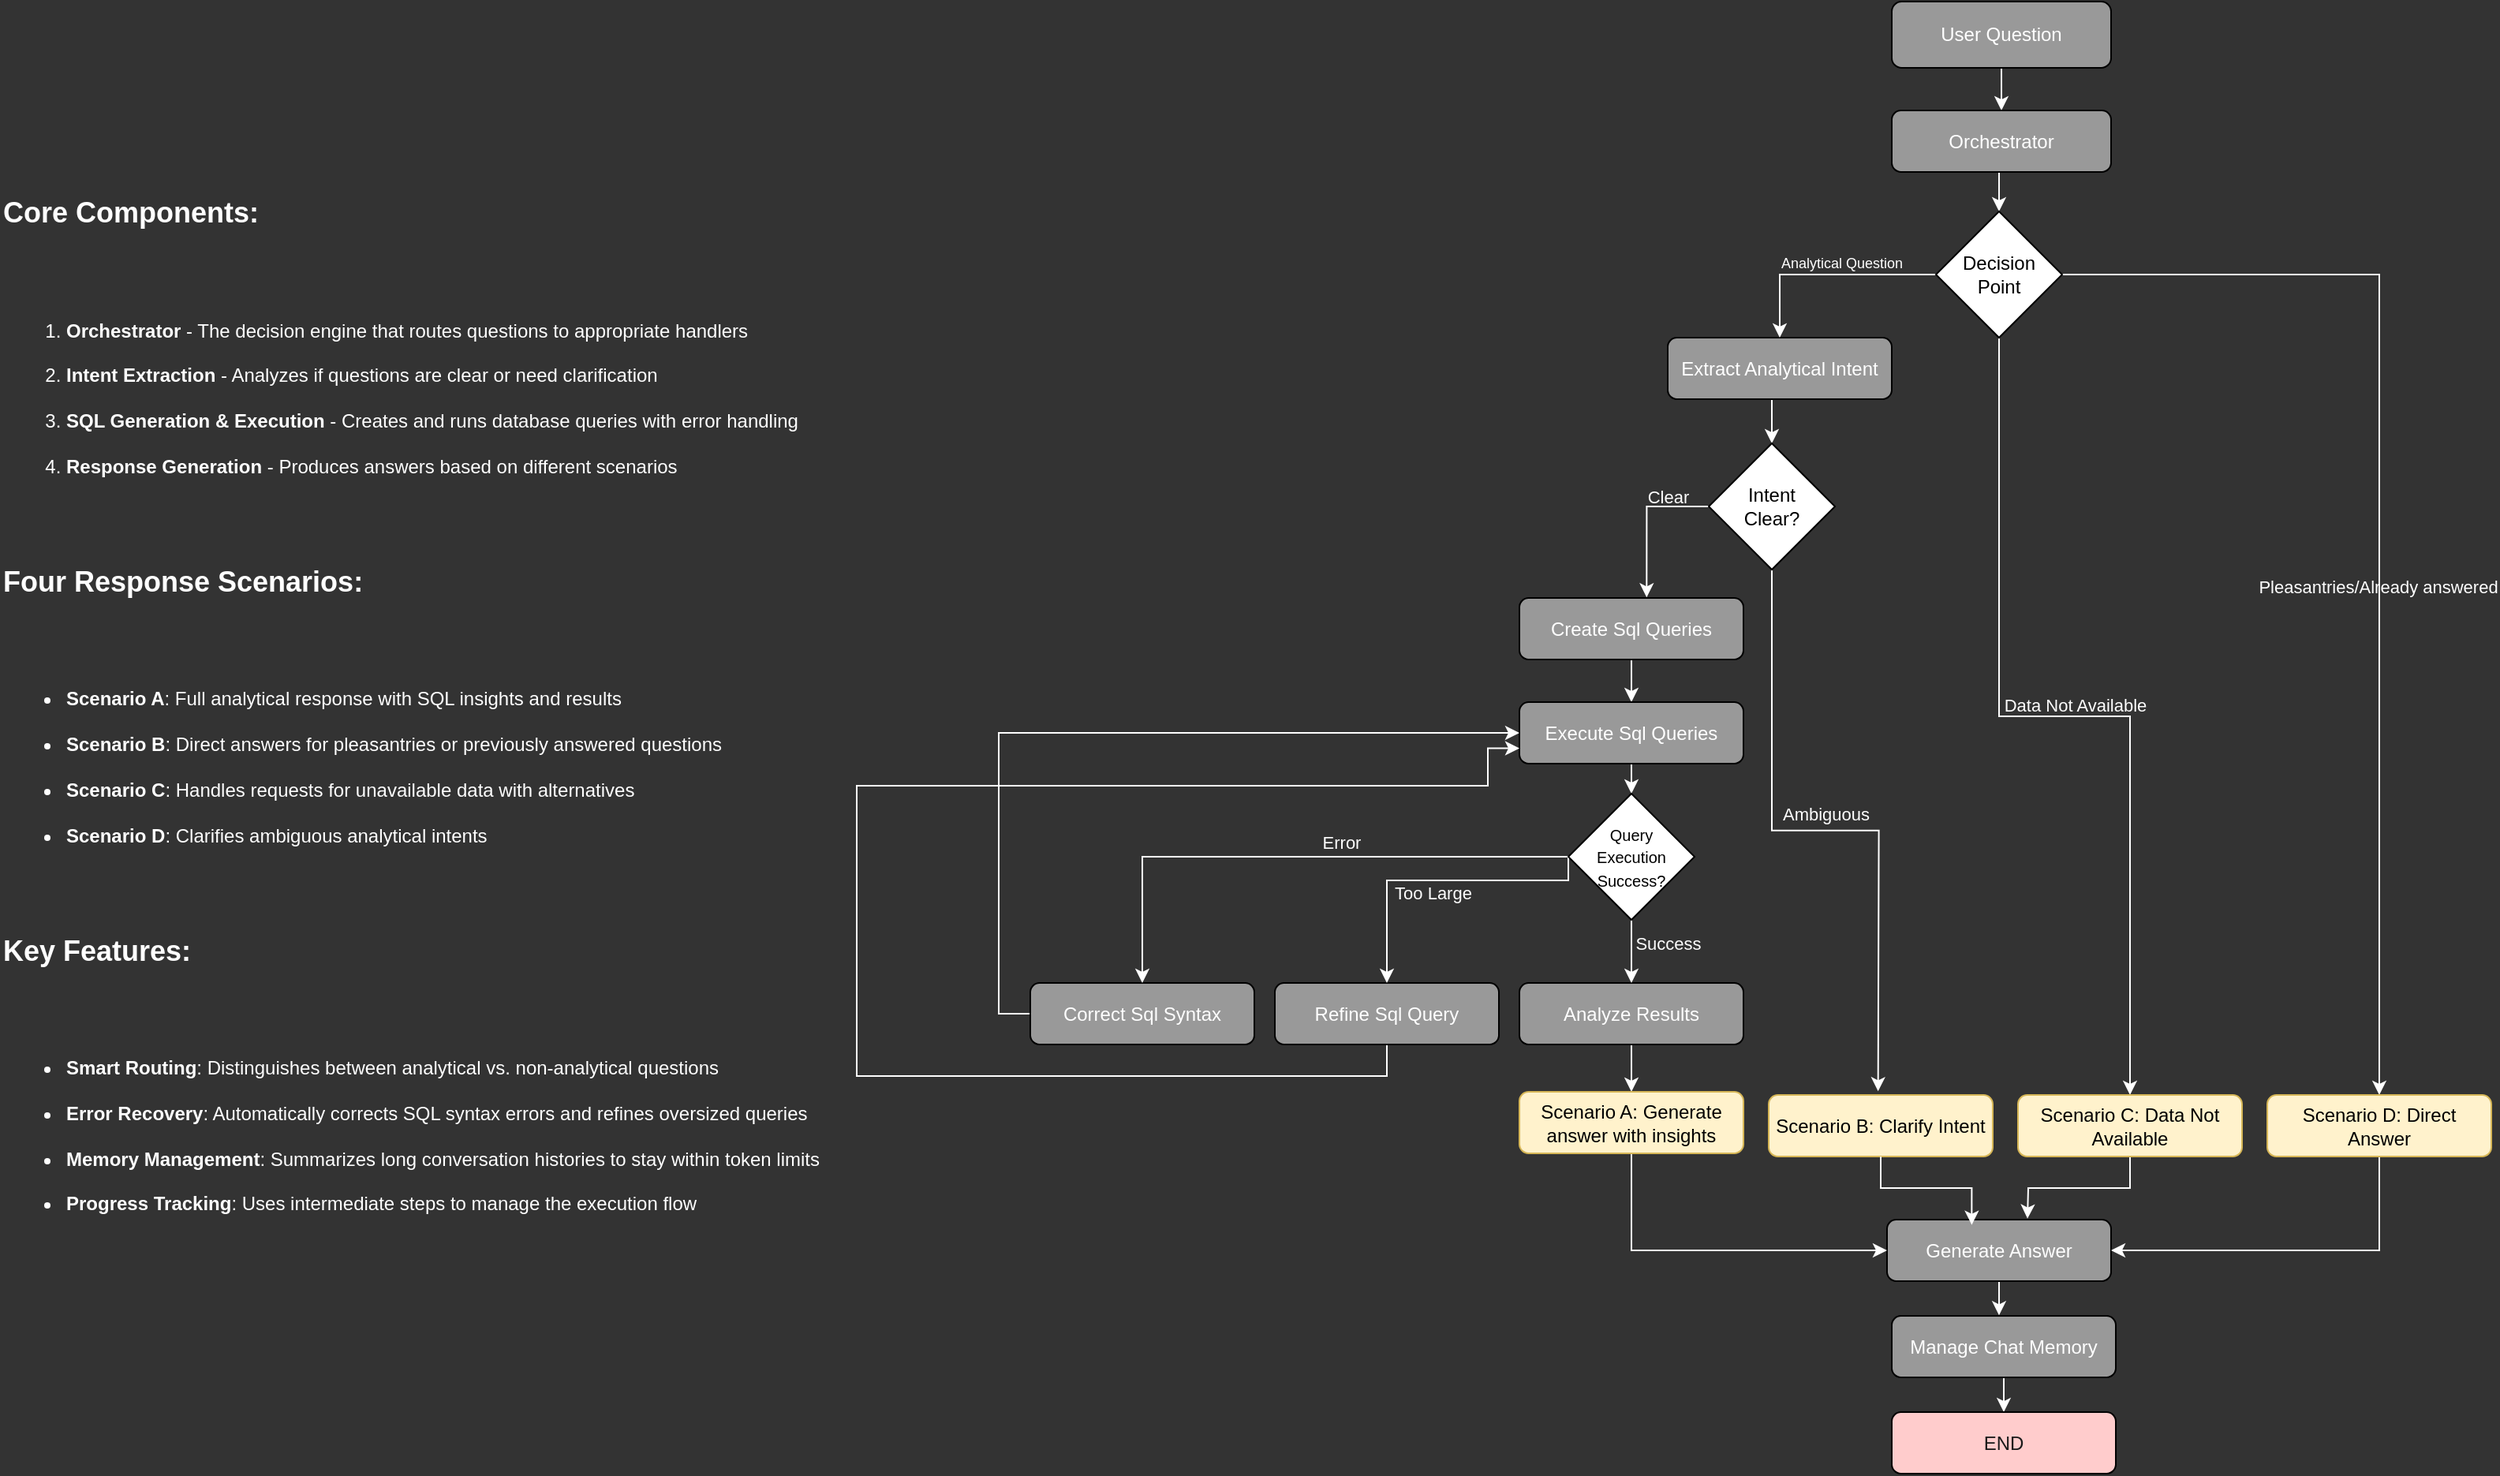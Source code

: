 <mxfile version="27.2.0">
  <diagram name="Page-1" id="PoK5Ohl82_OTe6TjwJMU">
    <mxGraphModel grid="0" page="1" gridSize="10" guides="1" tooltips="1" connect="1" arrows="1" fold="1" pageScale="1" pageWidth="850" pageHeight="1100" background="#333333" math="0" shadow="0">
      <root>
        <mxCell id="0" />
        <mxCell id="1" parent="0" />
        <mxCell id="GpqMO6I22LO64prLC7ko-1" style="edgeStyle=orthogonalEdgeStyle;rounded=0;orthogonalLoop=1;jettySize=auto;html=1;exitX=0.5;exitY=1;exitDx=0;exitDy=0;entryX=0.5;entryY=0;entryDx=0;entryDy=0;fontColor=#FFFFFF;strokeColor=#FFFFFF;" edge="1" parent="1" source="TapobgN4DE6I1lpDJsEz-1" target="TapobgN4DE6I1lpDJsEz-2">
          <mxGeometry relative="1" as="geometry" />
        </mxCell>
        <mxCell id="TapobgN4DE6I1lpDJsEz-1" value="User Question" style="rounded=1;whiteSpace=wrap;html=1;fillColor=#999999;fontColor=#FFFFFF;" vertex="1" parent="1">
          <mxGeometry x="387" y="36" width="139" height="42" as="geometry" />
        </mxCell>
        <mxCell id="GpqMO6I22LO64prLC7ko-2" style="edgeStyle=orthogonalEdgeStyle;rounded=0;orthogonalLoop=1;jettySize=auto;html=1;exitX=0.5;exitY=1;exitDx=0;exitDy=0;entryX=0.5;entryY=0;entryDx=0;entryDy=0;strokeColor=#FFFFFF;" edge="1" parent="1" source="TapobgN4DE6I1lpDJsEz-2" target="TapobgN4DE6I1lpDJsEz-12">
          <mxGeometry relative="1" as="geometry" />
        </mxCell>
        <mxCell id="TapobgN4DE6I1lpDJsEz-2" value="Orchestrator" style="rounded=1;whiteSpace=wrap;html=1;fillColor=#999999;fontColor=#FFFFFF;" vertex="1" parent="1">
          <mxGeometry x="387" y="105" width="139" height="39" as="geometry" />
        </mxCell>
        <mxCell id="GpqMO6I22LO64prLC7ko-4" style="edgeStyle=orthogonalEdgeStyle;rounded=0;orthogonalLoop=1;jettySize=auto;html=1;exitX=0.5;exitY=1;exitDx=0;exitDy=0;entryX=0.5;entryY=0;entryDx=0;entryDy=0;strokeColor=#FFFFFF;" edge="1" parent="1" source="TapobgN4DE6I1lpDJsEz-3" target="TapobgN4DE6I1lpDJsEz-13">
          <mxGeometry relative="1" as="geometry" />
        </mxCell>
        <mxCell id="TapobgN4DE6I1lpDJsEz-3" value="Extract Analytical Intent" style="rounded=1;whiteSpace=wrap;html=1;fillColor=#999999;fontColor=#FFFFFF;" vertex="1" parent="1">
          <mxGeometry x="245" y="249" width="142" height="39" as="geometry" />
        </mxCell>
        <mxCell id="GpqMO6I22LO64prLC7ko-6" style="edgeStyle=orthogonalEdgeStyle;rounded=0;orthogonalLoop=1;jettySize=auto;html=1;exitX=0.5;exitY=1;exitDx=0;exitDy=0;strokeColor=#FFFFFF;entryX=0.5;entryY=0;entryDx=0;entryDy=0;" edge="1" parent="1" source="TapobgN4DE6I1lpDJsEz-4" target="TapobgN4DE6I1lpDJsEz-5">
          <mxGeometry relative="1" as="geometry">
            <mxPoint x="222" y="468.667" as="targetPoint" />
          </mxGeometry>
        </mxCell>
        <mxCell id="TapobgN4DE6I1lpDJsEz-4" value="Create Sql Queries" style="rounded=1;whiteSpace=wrap;html=1;fillColor=#999999;fontColor=#FFFFFF;" vertex="1" parent="1">
          <mxGeometry x="151" y="414" width="142" height="39" as="geometry" />
        </mxCell>
        <mxCell id="GpqMO6I22LO64prLC7ko-10" style="edgeStyle=orthogonalEdgeStyle;rounded=0;orthogonalLoop=1;jettySize=auto;html=1;exitX=0.5;exitY=1;exitDx=0;exitDy=0;entryX=0.5;entryY=0;entryDx=0;entryDy=0;strokeColor=#FFFFFF;" edge="1" parent="1" source="TapobgN4DE6I1lpDJsEz-5" target="TapobgN4DE6I1lpDJsEz-14">
          <mxGeometry relative="1" as="geometry" />
        </mxCell>
        <mxCell id="TapobgN4DE6I1lpDJsEz-5" value="Execute Sql Queries" style="rounded=1;whiteSpace=wrap;html=1;fillColor=#999999;fontColor=#FFFFFF;" vertex="1" parent="1">
          <mxGeometry x="151" y="480" width="142" height="39" as="geometry" />
        </mxCell>
        <mxCell id="GpqMO6I22LO64prLC7ko-8" style="edgeStyle=orthogonalEdgeStyle;rounded=0;orthogonalLoop=1;jettySize=auto;html=1;exitX=0.5;exitY=1;exitDx=0;exitDy=0;entryX=0.5;entryY=0;entryDx=0;entryDy=0;strokeColor=#FFFFFF;" edge="1" parent="1" source="TapobgN4DE6I1lpDJsEz-6" target="TapobgN4DE6I1lpDJsEz-15">
          <mxGeometry relative="1" as="geometry" />
        </mxCell>
        <mxCell id="TapobgN4DE6I1lpDJsEz-6" value="Analyze Results" style="rounded=1;whiteSpace=wrap;html=1;fillColor=#999999;fontColor=#FFFFFF;" vertex="1" parent="1">
          <mxGeometry x="151" y="658" width="142" height="39" as="geometry" />
        </mxCell>
        <mxCell id="GpqMO6I22LO64prLC7ko-13" style="edgeStyle=orthogonalEdgeStyle;rounded=0;orthogonalLoop=1;jettySize=auto;html=1;exitX=0.5;exitY=1;exitDx=0;exitDy=0;entryX=0;entryY=0.75;entryDx=0;entryDy=0;strokeColor=#FFFFFF;" edge="1" parent="1" source="TapobgN4DE6I1lpDJsEz-7" target="TapobgN4DE6I1lpDJsEz-5">
          <mxGeometry relative="1" as="geometry">
            <Array as="points">
              <mxPoint x="67" y="717" />
              <mxPoint x="-269" y="717" />
              <mxPoint x="-269" y="533" />
              <mxPoint x="131" y="533" />
              <mxPoint x="131" y="509" />
            </Array>
          </mxGeometry>
        </mxCell>
        <mxCell id="TapobgN4DE6I1lpDJsEz-7" value="Refine Sql Query" style="rounded=1;whiteSpace=wrap;html=1;fillColor=#999999;fontColor=#FFFFFF;" vertex="1" parent="1">
          <mxGeometry x="-4" y="658" width="142" height="39" as="geometry" />
        </mxCell>
        <mxCell id="GpqMO6I22LO64prLC7ko-12" style="edgeStyle=orthogonalEdgeStyle;rounded=0;orthogonalLoop=1;jettySize=auto;html=1;exitX=0;exitY=0.5;exitDx=0;exitDy=0;entryX=0;entryY=0.5;entryDx=0;entryDy=0;strokeColor=#FFFFFF;" edge="1" parent="1" source="TapobgN4DE6I1lpDJsEz-8" target="TapobgN4DE6I1lpDJsEz-5">
          <mxGeometry relative="1" as="geometry" />
        </mxCell>
        <mxCell id="TapobgN4DE6I1lpDJsEz-8" value="Correct Sql Syntax" style="rounded=1;whiteSpace=wrap;html=1;fillColor=#999999;fontColor=#FFFFFF;" vertex="1" parent="1">
          <mxGeometry x="-159" y="658" width="142" height="39" as="geometry" />
        </mxCell>
        <mxCell id="GpqMO6I22LO64prLC7ko-23" style="edgeStyle=orthogonalEdgeStyle;rounded=0;orthogonalLoop=1;jettySize=auto;html=1;exitX=0.5;exitY=1;exitDx=0;exitDy=0;strokeColor=#FFFFFF;" edge="1" parent="1" source="TapobgN4DE6I1lpDJsEz-9">
          <mxGeometry relative="1" as="geometry">
            <mxPoint x="455" y="868.667" as="targetPoint" />
          </mxGeometry>
        </mxCell>
        <mxCell id="TapobgN4DE6I1lpDJsEz-9" value="Generate Answer" style="rounded=1;whiteSpace=wrap;html=1;fillColor=#999999;fontColor=#FFFFFF;" vertex="1" parent="1">
          <mxGeometry x="384" y="808" width="142" height="39" as="geometry" />
        </mxCell>
        <mxCell id="GpqMO6I22LO64prLC7ko-24" style="edgeStyle=orthogonalEdgeStyle;rounded=0;orthogonalLoop=1;jettySize=auto;html=1;exitX=0.5;exitY=1;exitDx=0;exitDy=0;entryX=0.5;entryY=0;entryDx=0;entryDy=0;strokeColor=#FFFFFF;" edge="1" parent="1" source="TapobgN4DE6I1lpDJsEz-10" target="TapobgN4DE6I1lpDJsEz-11">
          <mxGeometry relative="1" as="geometry" />
        </mxCell>
        <mxCell id="TapobgN4DE6I1lpDJsEz-10" value="Manage Chat Memory" style="rounded=1;whiteSpace=wrap;html=1;fillColor=#999999;fontColor=#FFFFFF;" vertex="1" parent="1">
          <mxGeometry x="387" y="869" width="142" height="39" as="geometry" />
        </mxCell>
        <mxCell id="TapobgN4DE6I1lpDJsEz-11" value="END" style="rounded=1;whiteSpace=wrap;html=1;fillColor=#FFCCCC;fontColor=#1A1A1A;" vertex="1" parent="1">
          <mxGeometry x="387" y="930" width="142" height="39" as="geometry" />
        </mxCell>
        <mxCell id="GpqMO6I22LO64prLC7ko-3" style="edgeStyle=orthogonalEdgeStyle;rounded=0;orthogonalLoop=1;jettySize=auto;html=1;exitX=0;exitY=0.5;exitDx=0;exitDy=0;entryX=0.5;entryY=0;entryDx=0;entryDy=0;strokeColor=#FFFFFF;" edge="1" parent="1" source="TapobgN4DE6I1lpDJsEz-12" target="TapobgN4DE6I1lpDJsEz-3">
          <mxGeometry relative="1" as="geometry" />
        </mxCell>
        <mxCell id="GpqMO6I22LO64prLC7ko-25" value="Analytical Question" style="edgeLabel;html=1;align=center;verticalAlign=middle;resizable=0;points=[];fontSize=9;labelBackgroundColor=none;fontColor=#FFFFFF;" connectable="0" vertex="1" parent="GpqMO6I22LO64prLC7ko-3">
          <mxGeometry x="-0.079" y="1" relative="1" as="geometry">
            <mxPoint x="4" y="-8" as="offset" />
          </mxGeometry>
        </mxCell>
        <mxCell id="GpqMO6I22LO64prLC7ko-16" style="edgeStyle=orthogonalEdgeStyle;rounded=0;orthogonalLoop=1;jettySize=auto;html=1;exitX=0.5;exitY=1;exitDx=0;exitDy=0;entryX=0.5;entryY=0;entryDx=0;entryDy=0;strokeColor=#FFFFFF;" edge="1" parent="1" source="TapobgN4DE6I1lpDJsEz-12" target="TapobgN4DE6I1lpDJsEz-17">
          <mxGeometry relative="1" as="geometry" />
        </mxCell>
        <mxCell id="GpqMO6I22LO64prLC7ko-26" value="Data Not Available" style="edgeLabel;html=1;align=center;verticalAlign=middle;resizable=0;points=[];labelBackgroundColor=none;fontColor=#FFFFFF;" connectable="0" vertex="1" parent="GpqMO6I22LO64prLC7ko-16">
          <mxGeometry x="-0.002" y="3" relative="1" as="geometry">
            <mxPoint x="7" y="-4" as="offset" />
          </mxGeometry>
        </mxCell>
        <mxCell id="GpqMO6I22LO64prLC7ko-17" style="edgeStyle=orthogonalEdgeStyle;rounded=0;orthogonalLoop=1;jettySize=auto;html=1;exitX=1;exitY=0.5;exitDx=0;exitDy=0;strokeColor=#FFFFFF;labelBackgroundColor=none;" edge="1" parent="1" source="TapobgN4DE6I1lpDJsEz-12" target="TapobgN4DE6I1lpDJsEz-18">
          <mxGeometry relative="1" as="geometry" />
        </mxCell>
        <mxCell id="GpqMO6I22LO64prLC7ko-27" value="Pleasantries/Already answered" style="edgeLabel;html=1;align=center;verticalAlign=middle;resizable=0;points=[];labelBackgroundColor=none;fontColor=#FFFFFF;" connectable="0" vertex="1" parent="GpqMO6I22LO64prLC7ko-17">
          <mxGeometry x="0.107" y="-1" relative="1" as="geometry">
            <mxPoint as="offset" />
          </mxGeometry>
        </mxCell>
        <mxCell id="TapobgN4DE6I1lpDJsEz-12" value="Decision &lt;br&gt;Point" style="rhombus;whiteSpace=wrap;html=1;" vertex="1" parent="1">
          <mxGeometry x="415" y="169" width="80" height="80" as="geometry" />
        </mxCell>
        <mxCell id="GpqMO6I22LO64prLC7ko-5" style="edgeStyle=orthogonalEdgeStyle;rounded=0;orthogonalLoop=1;jettySize=auto;html=1;exitX=0;exitY=0.5;exitDx=0;exitDy=0;strokeColor=#FFFFFF;entryX=0.568;entryY=-0.009;entryDx=0;entryDy=0;entryPerimeter=0;" edge="1" parent="1" source="TapobgN4DE6I1lpDJsEz-13" target="TapobgN4DE6I1lpDJsEz-4">
          <mxGeometry relative="1" as="geometry">
            <mxPoint x="222.333" y="421.333" as="targetPoint" />
          </mxGeometry>
        </mxCell>
        <mxCell id="GpqMO6I22LO64prLC7ko-29" value="Clear" style="edgeLabel;html=1;align=center;verticalAlign=middle;resizable=0;points=[];labelBackgroundColor=none;fontColor=#FFFFFF;" connectable="0" vertex="1" parent="GpqMO6I22LO64prLC7ko-5">
          <mxGeometry x="0.265" y="2" relative="1" as="geometry">
            <mxPoint x="11" y="-28" as="offset" />
          </mxGeometry>
        </mxCell>
        <mxCell id="GpqMO6I22LO64prLC7ko-15" style="edgeStyle=orthogonalEdgeStyle;rounded=0;orthogonalLoop=1;jettySize=auto;html=1;exitX=0.5;exitY=1;exitDx=0;exitDy=0;strokeColor=#FFFFFF;" edge="1" parent="1" source="TapobgN4DE6I1lpDJsEz-13">
          <mxGeometry relative="1" as="geometry">
            <mxPoint x="378.333" y="726.667" as="targetPoint" />
          </mxGeometry>
        </mxCell>
        <mxCell id="GpqMO6I22LO64prLC7ko-28" value="Ambiguous" style="edgeLabel;html=1;align=center;verticalAlign=middle;resizable=0;points=[];labelBackgroundColor=none;fontColor=#FFFFFF;" connectable="0" vertex="1" parent="GpqMO6I22LO64prLC7ko-15">
          <mxGeometry x="-0.064" y="-5" relative="1" as="geometry">
            <mxPoint x="13" y="-16" as="offset" />
          </mxGeometry>
        </mxCell>
        <mxCell id="TapobgN4DE6I1lpDJsEz-13" value="Intent &lt;br&gt;Clear?" style="rhombus;whiteSpace=wrap;html=1;" vertex="1" parent="1">
          <mxGeometry x="271" y="316" width="80" height="80" as="geometry" />
        </mxCell>
        <mxCell id="GpqMO6I22LO64prLC7ko-7" style="edgeStyle=orthogonalEdgeStyle;rounded=0;orthogonalLoop=1;jettySize=auto;html=1;exitX=0.5;exitY=1;exitDx=0;exitDy=0;entryX=0.5;entryY=0;entryDx=0;entryDy=0;strokeColor=#FFFFFF;" edge="1" parent="1" source="TapobgN4DE6I1lpDJsEz-14" target="TapobgN4DE6I1lpDJsEz-6">
          <mxGeometry relative="1" as="geometry" />
        </mxCell>
        <mxCell id="GpqMO6I22LO64prLC7ko-32" value="Success" style="edgeLabel;html=1;align=center;verticalAlign=middle;resizable=0;points=[];labelBackgroundColor=none;fontColor=#FFFFFF;" connectable="0" vertex="1" parent="GpqMO6I22LO64prLC7ko-7">
          <mxGeometry x="-0.1" y="2" relative="1" as="geometry">
            <mxPoint x="21" y="-3" as="offset" />
          </mxGeometry>
        </mxCell>
        <mxCell id="GpqMO6I22LO64prLC7ko-9" style="edgeStyle=orthogonalEdgeStyle;rounded=0;orthogonalLoop=1;jettySize=auto;html=1;exitX=0;exitY=0.5;exitDx=0;exitDy=0;entryX=0.5;entryY=0;entryDx=0;entryDy=0;strokeColor=#FFFFFF;" edge="1" parent="1" source="TapobgN4DE6I1lpDJsEz-14" target="TapobgN4DE6I1lpDJsEz-7">
          <mxGeometry relative="1" as="geometry">
            <Array as="points">
              <mxPoint x="182" y="593" />
              <mxPoint x="67" y="593" />
            </Array>
          </mxGeometry>
        </mxCell>
        <mxCell id="GpqMO6I22LO64prLC7ko-30" value="Too Large" style="edgeLabel;html=1;align=center;verticalAlign=middle;resizable=0;points=[];labelBackgroundColor=none;fontColor=#FFFFFF;" connectable="0" vertex="1" parent="GpqMO6I22LO64prLC7ko-9">
          <mxGeometry x="0.067" y="1" relative="1" as="geometry">
            <mxPoint x="3" y="7" as="offset" />
          </mxGeometry>
        </mxCell>
        <mxCell id="GpqMO6I22LO64prLC7ko-11" style="edgeStyle=orthogonalEdgeStyle;rounded=0;orthogonalLoop=1;jettySize=auto;html=1;exitX=0;exitY=0.5;exitDx=0;exitDy=0;entryX=0.5;entryY=0;entryDx=0;entryDy=0;strokeColor=#FFFFFF;" edge="1" parent="1" source="TapobgN4DE6I1lpDJsEz-14" target="TapobgN4DE6I1lpDJsEz-8">
          <mxGeometry relative="1" as="geometry" />
        </mxCell>
        <mxCell id="GpqMO6I22LO64prLC7ko-31" value="Error" style="edgeLabel;html=1;align=center;verticalAlign=middle;resizable=0;points=[];labelBackgroundColor=none;fontColor=#FFFFFF;" connectable="0" vertex="1" parent="GpqMO6I22LO64prLC7ko-11">
          <mxGeometry x="-0.177" relative="1" as="geometry">
            <mxPoint y="-9" as="offset" />
          </mxGeometry>
        </mxCell>
        <mxCell id="TapobgN4DE6I1lpDJsEz-14" value="&lt;font style=&quot;font-size: 10px;&quot;&gt;Query &lt;br&gt;Execution Success?&lt;/font&gt;" style="rhombus;whiteSpace=wrap;html=1;" vertex="1" parent="1">
          <mxGeometry x="182" y="538" width="80" height="80" as="geometry" />
        </mxCell>
        <mxCell id="GpqMO6I22LO64prLC7ko-18" style="edgeStyle=orthogonalEdgeStyle;rounded=0;orthogonalLoop=1;jettySize=auto;html=1;exitX=0.5;exitY=1;exitDx=0;exitDy=0;entryX=0;entryY=0.5;entryDx=0;entryDy=0;strokeColor=#FFFFFF;" edge="1" parent="1" source="TapobgN4DE6I1lpDJsEz-15" target="TapobgN4DE6I1lpDJsEz-9">
          <mxGeometry relative="1" as="geometry" />
        </mxCell>
        <mxCell id="TapobgN4DE6I1lpDJsEz-15" value="Scenario A: Generate answer with insights" style="rounded=1;whiteSpace=wrap;html=1;fillColor=#fff2cc;strokeColor=#d6b656;" vertex="1" parent="1">
          <mxGeometry x="151" y="727" width="142" height="39" as="geometry" />
        </mxCell>
        <mxCell id="TapobgN4DE6I1lpDJsEz-16" value="Scenario B: Clarify Intent" style="rounded=1;whiteSpace=wrap;html=1;fillColor=#fff2cc;strokeColor=#d6b656;" vertex="1" parent="1">
          <mxGeometry x="309" y="729" width="142" height="39" as="geometry" />
        </mxCell>
        <mxCell id="GpqMO6I22LO64prLC7ko-20" style="edgeStyle=orthogonalEdgeStyle;rounded=0;orthogonalLoop=1;jettySize=auto;html=1;exitX=0.5;exitY=1;exitDx=0;exitDy=0;strokeColor=#FFFFFF;" edge="1" parent="1" source="TapobgN4DE6I1lpDJsEz-17">
          <mxGeometry relative="1" as="geometry">
            <mxPoint x="473.0" y="807.333" as="targetPoint" />
          </mxGeometry>
        </mxCell>
        <mxCell id="TapobgN4DE6I1lpDJsEz-17" value="Scenario C: Data Not Available" style="rounded=1;whiteSpace=wrap;html=1;fillColor=#fff2cc;strokeColor=#d6b656;" vertex="1" parent="1">
          <mxGeometry x="467" y="729" width="142" height="39" as="geometry" />
        </mxCell>
        <mxCell id="GpqMO6I22LO64prLC7ko-22" style="edgeStyle=orthogonalEdgeStyle;rounded=0;orthogonalLoop=1;jettySize=auto;html=1;exitX=0.5;exitY=1;exitDx=0;exitDy=0;entryX=1;entryY=0.5;entryDx=0;entryDy=0;strokeColor=#FFFFFF;" edge="1" parent="1" source="TapobgN4DE6I1lpDJsEz-18" target="TapobgN4DE6I1lpDJsEz-9">
          <mxGeometry relative="1" as="geometry" />
        </mxCell>
        <mxCell id="TapobgN4DE6I1lpDJsEz-18" value="Scenario D: Direct Answer" style="rounded=1;whiteSpace=wrap;html=1;fillColor=#fff2cc;strokeColor=#d6b656;" vertex="1" parent="1">
          <mxGeometry x="625" y="729" width="142" height="39" as="geometry" />
        </mxCell>
        <mxCell id="GpqMO6I22LO64prLC7ko-19" style="edgeStyle=orthogonalEdgeStyle;rounded=0;orthogonalLoop=1;jettySize=auto;html=1;exitX=0.5;exitY=1;exitDx=0;exitDy=0;entryX=0.378;entryY=0.085;entryDx=0;entryDy=0;entryPerimeter=0;strokeColor=#FFFFFF;" edge="1" parent="1" source="TapobgN4DE6I1lpDJsEz-16" target="TapobgN4DE6I1lpDJsEz-9">
          <mxGeometry relative="1" as="geometry" />
        </mxCell>
        <mxCell id="GpqMO6I22LO64prLC7ko-33" value="&lt;h2 class=&quot;text-xl font-bold text-text-100 mt-1 -mb-0.5&quot;&gt;&lt;strong&gt;Core Components:&lt;/strong&gt;&lt;/h2&gt;&lt;br&gt;&lt;ol depth=&quot;0&quot; class=&quot;[&amp;amp;:not(:last-child)_ul]:pb-1 [&amp;amp;:not(:last-child)_ol]:pb-1 list-decimal space-y-1.5 pl-7&quot;&gt;&lt;br&gt;&lt;li class=&quot;whitespace-normal break-words&quot;&gt;&lt;strong&gt;Orchestrator&lt;/strong&gt; - The decision engine that routes questions to appropriate handlers&lt;/li&gt;&lt;br&gt;&lt;li class=&quot;whitespace-normal break-words&quot;&gt;&lt;strong&gt;Intent Extraction&lt;/strong&gt; - Analyzes if questions are clear or need clarification&lt;/li&gt;&lt;br&gt;&lt;li class=&quot;whitespace-normal break-words&quot;&gt;&lt;strong&gt;SQL Generation &amp;amp; Execution&lt;/strong&gt; - Creates and runs database queries with error handling&lt;/li&gt;&lt;br&gt;&lt;li class=&quot;whitespace-normal break-words&quot;&gt;&lt;strong&gt;Response Generation&lt;/strong&gt; - Produces answers based on different scenarios&lt;/li&gt;&lt;br&gt;&lt;/ol&gt;&lt;br&gt;&lt;h2 class=&quot;text-xl font-bold text-text-100 mt-1 -mb-0.5&quot;&gt;&lt;strong&gt;Four Response Scenarios:&lt;/strong&gt;&lt;/h2&gt;&lt;br&gt;&lt;ul depth=&quot;0&quot; class=&quot;[&amp;amp;:not(:last-child)_ul]:pb-1 [&amp;amp;:not(:last-child)_ol]:pb-1 list-disc space-y-1.5 pl-7&quot;&gt;&lt;br&gt;&lt;li class=&quot;whitespace-normal break-words&quot;&gt;&lt;strong&gt;Scenario A&lt;/strong&gt;: Full analytical response with SQL insights and results&lt;/li&gt;&lt;br&gt;&lt;li class=&quot;whitespace-normal break-words&quot;&gt;&lt;strong&gt;Scenario B&lt;/strong&gt;: Direct answers for pleasantries or previously answered questions&lt;/li&gt;&lt;br&gt;&lt;li class=&quot;whitespace-normal break-words&quot;&gt;&lt;strong&gt;Scenario C&lt;/strong&gt;: Handles requests for unavailable data with alternatives&lt;/li&gt;&lt;br&gt;&lt;li class=&quot;whitespace-normal break-words&quot;&gt;&lt;strong&gt;Scenario D&lt;/strong&gt;: Clarifies ambiguous analytical intents&lt;/li&gt;&lt;br&gt;&lt;/ul&gt;&lt;br&gt;&lt;h2 class=&quot;text-xl font-bold text-text-100 mt-1 -mb-0.5&quot;&gt;&lt;strong&gt;Key Features:&lt;/strong&gt;&lt;/h2&gt;&lt;br&gt;&lt;ul depth=&quot;0&quot; class=&quot;[&amp;amp;:not(:last-child)_ul]:pb-1 [&amp;amp;:not(:last-child)_ol]:pb-1 list-disc space-y-1.5 pl-7&quot;&gt;&lt;br&gt;&lt;li class=&quot;whitespace-normal break-words&quot;&gt;&lt;strong&gt;Smart Routing&lt;/strong&gt;: Distinguishes between analytical vs. non-analytical questions&lt;/li&gt;&lt;br&gt;&lt;li class=&quot;whitespace-normal break-words&quot;&gt;&lt;strong&gt;Error Recovery&lt;/strong&gt;: Automatically corrects SQL syntax errors and refines oversized queries&lt;/li&gt;&lt;br&gt;&lt;li class=&quot;whitespace-normal break-words&quot;&gt;&lt;strong&gt;Memory Management&lt;/strong&gt;: Summarizes long conversation histories to stay within token limits&lt;/li&gt;&lt;br&gt;&lt;li class=&quot;whitespace-normal break-words&quot;&gt;&lt;strong&gt;Progress Tracking&lt;/strong&gt;: Uses intermediate steps to manage the execution flow&lt;/li&gt;&lt;/ul&gt;" style="text;html=1;align=left;verticalAlign=middle;resizable=0;points=[];autosize=1;strokeColor=none;fillColor=none;fontColor=#FFFFFF;" vertex="1" parent="1">
          <mxGeometry x="-812" y="137" width="536" height="688" as="geometry" />
        </mxCell>
      </root>
    </mxGraphModel>
  </diagram>
</mxfile>
